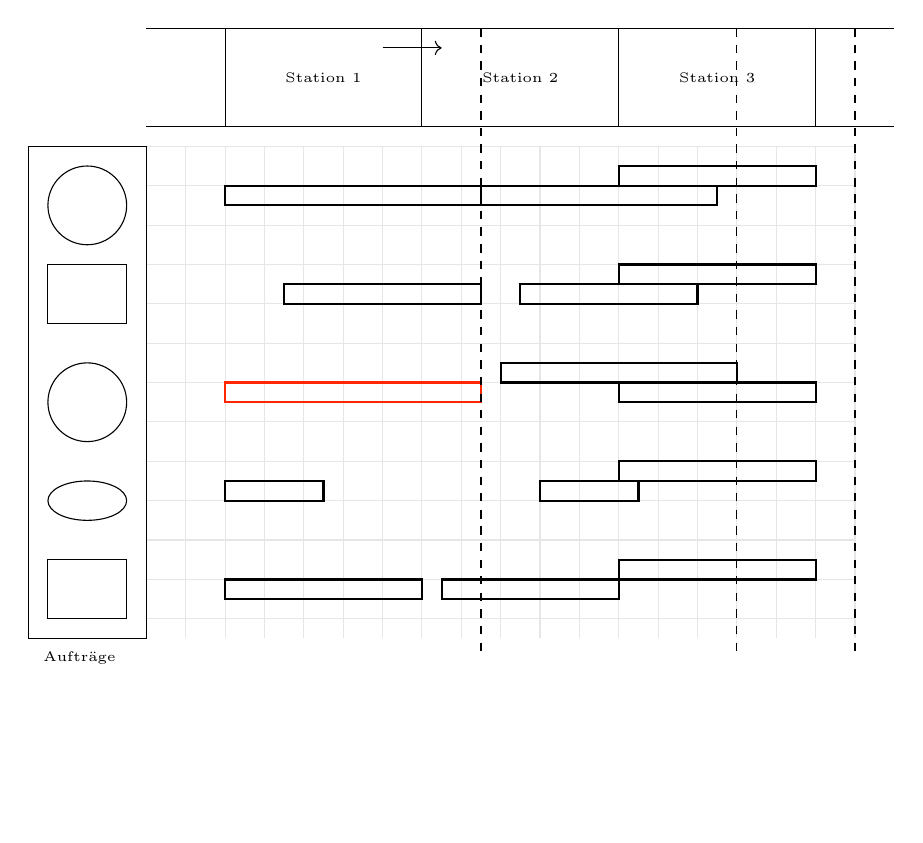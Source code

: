 % figure generation supported by https://tikzmaker.com/editor
\begin{tikzpicture}[baseline=10em]
\draw[step=0.5,gray,opacity=.2,thin] (1.5,5.75) grid (10.5,12);
\tikzstyle{every node}=[font=\tiny]
%  assembly line:
\draw [](1.5,13.5) to (11,13.5);
\draw [](1.5,12.25) to (11,12.25);
\draw  (2.5,13.5) rectangle  node {Station 1} (5,12.25);
\draw  (5,13.5) rectangle  node {Station 2} (7.5,12.25);
\draw  (7.5,13.5) rectangle  node {Station 3} (10,12.25);
\draw [->] (4.5,13.25) .. controls (5,13.25) and (5,13.25) .. (5.25,13.25);
% orders:
\draw  (0,12) rectangle (1.5,5.75); % outer rectangle
\draw  (0.75,11.25) circle (0.5cm);
\draw  (0.25,10.5) rectangle (1.25,9.75);
\draw  (0.75,8.75) circle (0.5cm);
\draw  (0.75,7.5) ellipse (0.5cm and 0.25cm);
\draw  (0.25,6.75) rectangle (1.25,6);
% tasks:
\draw[line width=.8pt]  (2.5,11.5) rectangle (5.75,11.25);
\draw[line width=.8pt]  (3.25,10.25) rectangle (5.75,10);
\draw[line width=.8pt] [ color={rgb,255:red,255; green,38; blue,0} ] (2.5,9) rectangle (5.75,8.75); % springer
\draw[line width=.8pt]  (2.5,7.75) rectangle (3.75,7.5);
\draw[line width=.8pt]  (2.5,6.5) rectangle (5,6.25);
\draw [dashed] (5.75,13.5) .. controls (5.75,10.25) and (5.75,10.25) .. (5.75,5.5);  % max drift 1
\draw [dashed] (9,13.5) .. controls (9,10.25) and (9,10.25) .. (9,5.5);  % max drift 2
\draw [dashed] (10.5,13.5) .. controls (10.5,10.25) and (10.5,10.25) .. (10.5,5.5);  % max drift 3
\draw[line width=.8pt]  (5.75,11.5) rectangle (8.75,11.25);
\draw[line width=.8pt]  (7.5,11.75) rectangle (10,11.5);
\draw[line width=.8pt]  (6.25,10.25) rectangle (8.5,10);
\draw[line width=.8pt]  (7.5,10.5) rectangle (10,10.25);
\draw[line width=.8pt] (6,9.25) rectangle (9,9);
\draw[line width=.8pt]  (7.5,9) rectangle (10,8.75);
\draw[line width=.8pt]  (6.5,7.75) rectangle (7.75,7.5);
\draw[line width=.8pt]  (7.5,8) rectangle (10,7.75);
\draw[line width=.8pt]  (5.25,6.5) rectangle (7.5,6.25);
\draw[line width=.8pt]  (7.5,6.75) rectangle (10,6.5);
%labels:
\node at (0.65,5.5) {Aufträge};
%\node at (5.75,5.5) {Max Drift};
\end{tikzpicture}